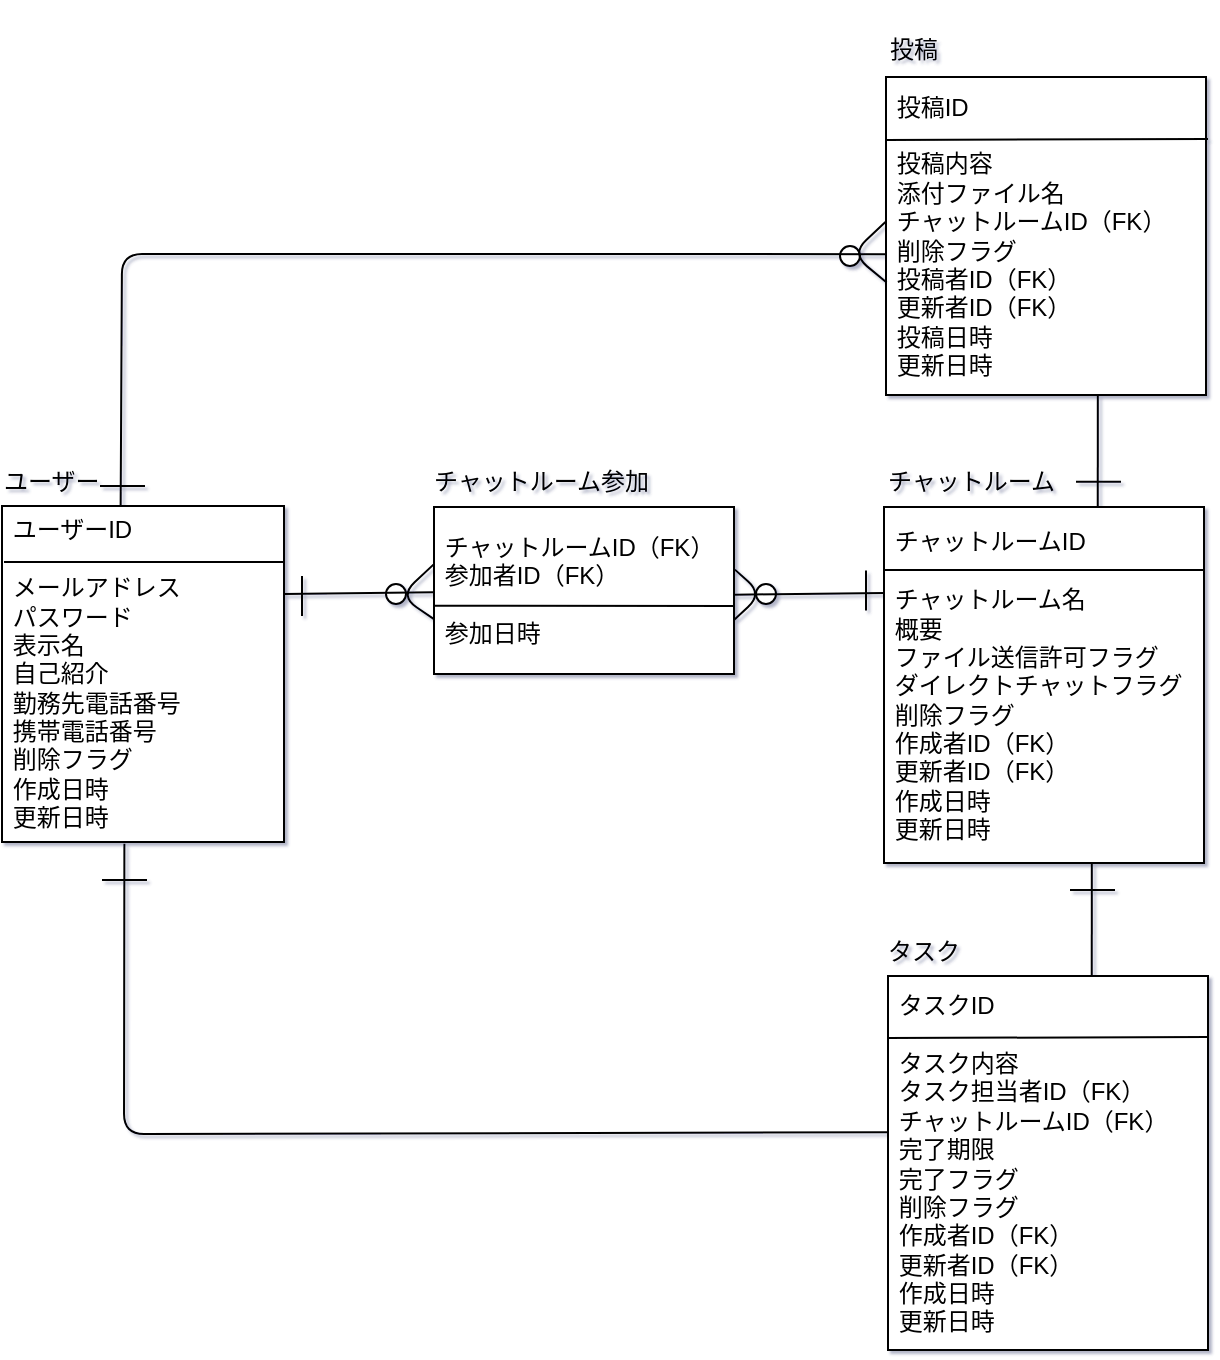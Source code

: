 <mxfile version="13.1.3">
    <diagram id="6hGFLwfOUW9BJ-s0fimq" name="Page-1">
        <mxGraphModel dx="532" dy="497" grid="1" gridSize="10" guides="1" tooltips="1" connect="0" arrows="1" fold="1" page="1" pageScale="1" pageWidth="1169" pageHeight="827" math="0" shadow="1">
            <root>
                <mxCell id="0"/>
                <mxCell id="1" parent="0"/>
                <mxCell id="79" value="" style="ellipse;whiteSpace=wrap;html=1;aspect=fixed;" vertex="1" parent="1">
                    <mxGeometry x="437" y="325" width="10" height="10" as="geometry"/>
                </mxCell>
                <mxCell id="70" value="&lt;font style=&quot;font-size: 12px&quot;&gt;タスク&lt;/font&gt;" style="text;strokeColor=none;fillColor=none;html=1;fontSize=24;fontStyle=0;verticalAlign=middle;align=left;" parent="1" vertex="1">
                    <mxGeometry x="501" y="485" width="100" height="40" as="geometry"/>
                </mxCell>
                <mxCell id="61" value="" style="ellipse;whiteSpace=wrap;html=1;aspect=fixed;" parent="1" vertex="1">
                    <mxGeometry x="479" y="156" width="10" height="10" as="geometry"/>
                </mxCell>
                <mxCell id="64" value="" style="endArrow=none;html=1;entryX=0.006;entryY=0.557;entryDx=0;entryDy=0;entryPerimeter=0;exitX=0.603;exitY=1.011;exitDx=0;exitDy=0;exitPerimeter=0;" parent="1" edge="1" target="18" source="66">
                    <mxGeometry width="50" height="50" relative="1" as="geometry">
                        <mxPoint x="396.909" y="285.5" as="sourcePoint"/>
                        <mxPoint x="396.84" y="230.659" as="targetPoint"/>
                        <Array as="points">
                            <mxPoint x="120" y="160"/>
                        </Array>
                    </mxGeometry>
                </mxCell>
                <mxCell id="41" value="" style="ellipse;whiteSpace=wrap;html=1;aspect=fixed;" parent="1" vertex="1">
                    <mxGeometry x="252" y="325" width="10" height="10" as="geometry"/>
                </mxCell>
                <mxCell id="29" value="" style="endArrow=none;html=1;exitX=-0.003;exitY=0.418;exitDx=0;exitDy=0;exitPerimeter=0;entryX=0.434;entryY=1.005;entryDx=0;entryDy=0;entryPerimeter=0;" parent="1" source="30" edge="1" target="2">
                    <mxGeometry width="50" height="50" relative="1" as="geometry">
                        <mxPoint x="355" y="524.5" as="sourcePoint"/>
                        <mxPoint x="160" y="464" as="targetPoint"/>
                        <Array as="points">
                            <mxPoint x="121" y="600"/>
                        </Array>
                    </mxGeometry>
                </mxCell>
                <mxCell id="24" value="" style="endArrow=none;html=1;" parent="1" edge="1" target="15">
                    <mxGeometry width="50" height="50" relative="1" as="geometry">
                        <mxPoint x="201" y="330" as="sourcePoint"/>
                        <mxPoint x="275" y="330" as="targetPoint"/>
                    </mxGeometry>
                </mxCell>
                <mxCell id="18" value="&amp;nbsp;投稿ID&lt;br&gt;&lt;br&gt;&amp;nbsp;投稿内容&lt;br&gt;&amp;nbsp;添付ファイル名&lt;br&gt;&amp;nbsp;チャットルームID（FK）&lt;br&gt;&amp;nbsp;削除フラグ&lt;br&gt;&amp;nbsp;投稿者ID（FK）&lt;br&gt;&amp;nbsp;更新者ID（FK）&lt;br&gt;&amp;nbsp;投稿日時&lt;br&gt;&amp;nbsp;更新日時" style="rounded=0;whiteSpace=wrap;html=1;align=left;" parent="1" vertex="1">
                    <mxGeometry x="502" y="71.5" width="160" height="159" as="geometry"/>
                </mxCell>
                <mxCell id="2" value="&amp;nbsp;ユーザーID&lt;br&gt;&lt;br&gt;&amp;nbsp;メールアドレス&lt;br&gt;&amp;nbsp;パスワード&lt;br&gt;&amp;nbsp;表示名&lt;br&gt;&amp;nbsp;自己紹介&lt;br&gt;&amp;nbsp;勤務先電話番号&lt;br&gt;&amp;nbsp;携帯電話番号&lt;br&gt;&amp;nbsp;削除フラグ&lt;br&gt;&amp;nbsp;作成日時&lt;br&gt;&amp;nbsp;更新日時" style="rounded=0;whiteSpace=wrap;html=1;align=left;" parent="1" vertex="1">
                    <mxGeometry x="60" y="286" width="141" height="168" as="geometry"/>
                </mxCell>
                <mxCell id="12" value="&amp;nbsp;チャットルームID&lt;br&gt;&lt;br&gt;&amp;nbsp;チャットルーム名&lt;br&gt;&amp;nbsp;概要&lt;br&gt;&amp;nbsp;ファイル送信許可フラグ&lt;br&gt;&amp;nbsp;ダイレクトチャットフラグ&lt;br&gt;&amp;nbsp;削除フラグ&lt;br&gt;&amp;nbsp;作成者ID（FK）&lt;br&gt;&amp;nbsp;更新者ID（FK）&lt;br&gt;&amp;nbsp;作成日時&lt;br&gt;&amp;nbsp;更新日時" style="rounded=0;whiteSpace=wrap;html=1;align=left;" parent="1" vertex="1">
                    <mxGeometry x="501" y="286.5" width="160" height="178" as="geometry"/>
                </mxCell>
                <mxCell id="15" value="&amp;nbsp;チャットルームID（FK）&lt;br&gt;&amp;nbsp;参加者ID（FK）&lt;br&gt;&lt;br&gt;&amp;nbsp;参加日時" style="rounded=0;whiteSpace=wrap;html=1;align=left;" parent="1" vertex="1">
                    <mxGeometry x="276" y="286.5" width="150" height="83.5" as="geometry"/>
                </mxCell>
                <mxCell id="3" value="" style="endArrow=none;html=1;entryX=1;entryY=0.207;entryDx=0;entryDy=0;entryPerimeter=0;" parent="1" edge="1">
                    <mxGeometry width="50" height="50" relative="1" as="geometry">
                        <mxPoint x="61" y="314" as="sourcePoint"/>
                        <mxPoint x="201" y="313.98" as="targetPoint"/>
                    </mxGeometry>
                </mxCell>
                <mxCell id="14" value="" style="endArrow=none;html=1;entryX=1.001;entryY=0.177;entryDx=0;entryDy=0;entryPerimeter=0;exitX=-0.001;exitY=0.177;exitDx=0;exitDy=0;exitPerimeter=0;" parent="1" edge="1" target="12" source="12">
                    <mxGeometry width="50" height="50" relative="1" as="geometry">
                        <mxPoint x="510" y="318" as="sourcePoint"/>
                        <mxPoint x="651" y="318" as="targetPoint"/>
                    </mxGeometry>
                </mxCell>
                <mxCell id="20" value="" style="endArrow=none;html=1;" parent="1" edge="1">
                    <mxGeometry width="50" height="50" relative="1" as="geometry">
                        <mxPoint x="502" y="103" as="sourcePoint"/>
                        <mxPoint x="663" y="102.5" as="targetPoint"/>
                    </mxGeometry>
                </mxCell>
                <mxCell id="30" value="&amp;nbsp;タスクID&lt;br&gt;&lt;br&gt;&amp;nbsp;タスク内容&lt;br&gt;&amp;nbsp;タスク担当者ID（FK）&lt;br&gt;&amp;nbsp;チャットルームID（FK）&lt;br&gt;&amp;nbsp;完了期限&lt;br&gt;&amp;nbsp;完了フラグ&lt;br&gt;&amp;nbsp;削除フラグ&lt;br&gt;&amp;nbsp;作成者ID（FK）&lt;br&gt;&amp;nbsp;更新者ID（FK）&lt;br&gt;&amp;nbsp;作成日時&lt;br&gt;&amp;nbsp;更新日時" style="rounded=0;whiteSpace=wrap;html=1;align=left;" parent="1" vertex="1">
                    <mxGeometry x="503" y="521" width="160" height="187" as="geometry"/>
                </mxCell>
                <mxCell id="31" value="" style="endArrow=none;html=1;entryX=0.997;entryY=0.163;entryDx=0;entryDy=0;entryPerimeter=0;" parent="1" edge="1" target="30">
                    <mxGeometry width="50" height="50" relative="1" as="geometry">
                        <mxPoint x="503" y="552.02" as="sourcePoint"/>
                        <mxPoint x="651" y="552" as="targetPoint"/>
                    </mxGeometry>
                </mxCell>
                <mxCell id="38" value="" style="endArrow=none;html=1;" parent="1" edge="1">
                    <mxGeometry width="50" height="50" relative="1" as="geometry">
                        <mxPoint x="210" y="341" as="sourcePoint"/>
                        <mxPoint x="210" y="321" as="targetPoint"/>
                    </mxGeometry>
                </mxCell>
                <mxCell id="39" value="" style="endArrow=none;html=1;entryX=-0.001;entryY=0.32;entryDx=0;entryDy=0;entryPerimeter=0;exitX=0.001;exitY=0.638;exitDx=0;exitDy=0;exitPerimeter=0;" parent="1" edge="1">
                    <mxGeometry width="50" height="50" relative="1" as="geometry">
                        <mxPoint x="276.15" y="342.687" as="sourcePoint"/>
                        <mxPoint x="275.85" y="315.18" as="targetPoint"/>
                        <Array as="points">
                            <mxPoint x="259" y="331"/>
                        </Array>
                    </mxGeometry>
                </mxCell>
                <mxCell id="52" value="" style="endArrow=none;html=1;" parent="1" edge="1">
                    <mxGeometry width="50" height="50" relative="1" as="geometry">
                        <mxPoint x="132.5" y="473" as="sourcePoint"/>
                        <mxPoint x="110" y="473" as="targetPoint"/>
                    </mxGeometry>
                </mxCell>
                <mxCell id="66" value="&lt;font style=&quot;font-size: 12px&quot;&gt;ユーザー&lt;/font&gt;" style="text;strokeColor=none;fillColor=none;html=1;fontSize=24;fontStyle=0;verticalAlign=middle;align=left;" parent="1" vertex="1">
                    <mxGeometry x="59" y="250" width="100" height="40" as="geometry"/>
                </mxCell>
                <mxCell id="67" value="&lt;font style=&quot;font-size: 12px&quot;&gt;投稿&lt;/font&gt;" style="text;strokeColor=none;fillColor=none;html=1;fontSize=24;fontStyle=0;verticalAlign=middle;align=left;" parent="1" vertex="1">
                    <mxGeometry x="502" y="33.5" width="100" height="40" as="geometry"/>
                </mxCell>
                <mxCell id="68" value="&lt;font style=&quot;font-size: 12px&quot;&gt;チャットルーム&lt;/font&gt;" style="text;strokeColor=none;fillColor=none;html=1;fontSize=24;fontStyle=0;verticalAlign=middle;align=left;" parent="1" vertex="1">
                    <mxGeometry x="501" y="250" width="100" height="40" as="geometry"/>
                </mxCell>
                <mxCell id="69" value="&lt;font style=&quot;font-size: 12px&quot;&gt;チャットルーム参加&lt;/font&gt;" style="text;strokeColor=none;fillColor=none;html=1;fontSize=24;fontStyle=0;verticalAlign=middle;align=left;" parent="1" vertex="1">
                    <mxGeometry x="274" y="249.5" width="100" height="40" as="geometry"/>
                </mxCell>
                <mxCell id="71" value="" style="endArrow=none;html=1;entryX=-0.001;entryY=0.32;entryDx=0;entryDy=0;entryPerimeter=0;exitX=0.002;exitY=0.646;exitDx=0;exitDy=0;exitPerimeter=0;" edge="1" parent="1" source="18">
                    <mxGeometry width="50" height="50" relative="1" as="geometry">
                        <mxPoint x="502" y="171.507" as="sourcePoint"/>
                        <mxPoint x="501.7" y="144.0" as="targetPoint"/>
                        <Array as="points">
                            <mxPoint x="484.85" y="159.82"/>
                        </Array>
                    </mxGeometry>
                </mxCell>
                <mxCell id="17" value="" style="endArrow=none;html=1;entryX=0.999;entryY=0.593;entryDx=0;entryDy=0;entryPerimeter=0;" parent="1" edge="1" target="15">
                    <mxGeometry width="50" height="50" relative="1" as="geometry">
                        <mxPoint x="276" y="335.89" as="sourcePoint"/>
                        <mxPoint x="420" y="337" as="targetPoint"/>
                    </mxGeometry>
                </mxCell>
                <mxCell id="72" value="" style="endArrow=none;html=1;" edge="1" parent="1">
                    <mxGeometry width="50" height="50" relative="1" as="geometry">
                        <mxPoint x="131.5" y="276" as="sourcePoint"/>
                        <mxPoint x="109.0" y="276" as="targetPoint"/>
                    </mxGeometry>
                </mxCell>
                <mxCell id="73" value="" style="endArrow=none;html=1;exitX=0.662;exitY=1.003;exitDx=0;exitDy=0;exitPerimeter=0;entryX=0.668;entryY=0.003;entryDx=0;entryDy=0;entryPerimeter=0;" edge="1" parent="1" source="18" target="12">
                    <mxGeometry width="50" height="50" relative="1" as="geometry">
                        <mxPoint x="586" y="250.38" as="sourcePoint"/>
                        <mxPoint x="661" y="249.505" as="targetPoint"/>
                    </mxGeometry>
                </mxCell>
                <mxCell id="74" value="" style="endArrow=none;html=1;" edge="1" parent="1">
                    <mxGeometry width="50" height="50" relative="1" as="geometry">
                        <mxPoint x="619.5" y="273.86" as="sourcePoint"/>
                        <mxPoint x="597.0" y="273.86" as="targetPoint"/>
                    </mxGeometry>
                </mxCell>
                <mxCell id="75" value="" style="endArrow=none;html=1;" edge="1" parent="1">
                    <mxGeometry width="50" height="50" relative="1" as="geometry">
                        <mxPoint x="616.5" y="478" as="sourcePoint"/>
                        <mxPoint x="594.0" y="478" as="targetPoint"/>
                    </mxGeometry>
                </mxCell>
                <mxCell id="76" value="" style="endArrow=none;html=1;exitX=0.662;exitY=1.003;exitDx=0;exitDy=0;exitPerimeter=0;entryX=0.668;entryY=0.003;entryDx=0;entryDy=0;entryPerimeter=0;" edge="1" parent="1">
                    <mxGeometry width="50" height="50" relative="1" as="geometry">
                        <mxPoint x="604.92" y="464.497" as="sourcePoint"/>
                        <mxPoint x="604.88" y="520.554" as="targetPoint"/>
                    </mxGeometry>
                </mxCell>
                <mxCell id="77" value="" style="endArrow=none;html=1;" edge="1" parent="1">
                    <mxGeometry width="50" height="50" relative="1" as="geometry">
                        <mxPoint x="426" y="330.35" as="sourcePoint"/>
                        <mxPoint x="501" y="329.475" as="targetPoint"/>
                    </mxGeometry>
                </mxCell>
                <mxCell id="78" value="" style="endArrow=none;html=1;entryX=1.003;entryY=0.375;entryDx=0;entryDy=0;entryPerimeter=0;" edge="1" parent="1" target="15">
                    <mxGeometry width="50" height="50" relative="1" as="geometry">
                        <mxPoint x="426" y="343" as="sourcePoint"/>
                        <mxPoint x="456.85" y="325.0" as="targetPoint"/>
                        <Array as="points">
                            <mxPoint x="440" y="330"/>
                        </Array>
                    </mxGeometry>
                </mxCell>
                <mxCell id="80" value="" style="endArrow=none;html=1;" edge="1" parent="1">
                    <mxGeometry width="50" height="50" relative="1" as="geometry">
                        <mxPoint x="492" y="338.25" as="sourcePoint"/>
                        <mxPoint x="492" y="318.25" as="targetPoint"/>
                    </mxGeometry>
                </mxCell>
            </root>
        </mxGraphModel>
    </diagram>
</mxfile>
